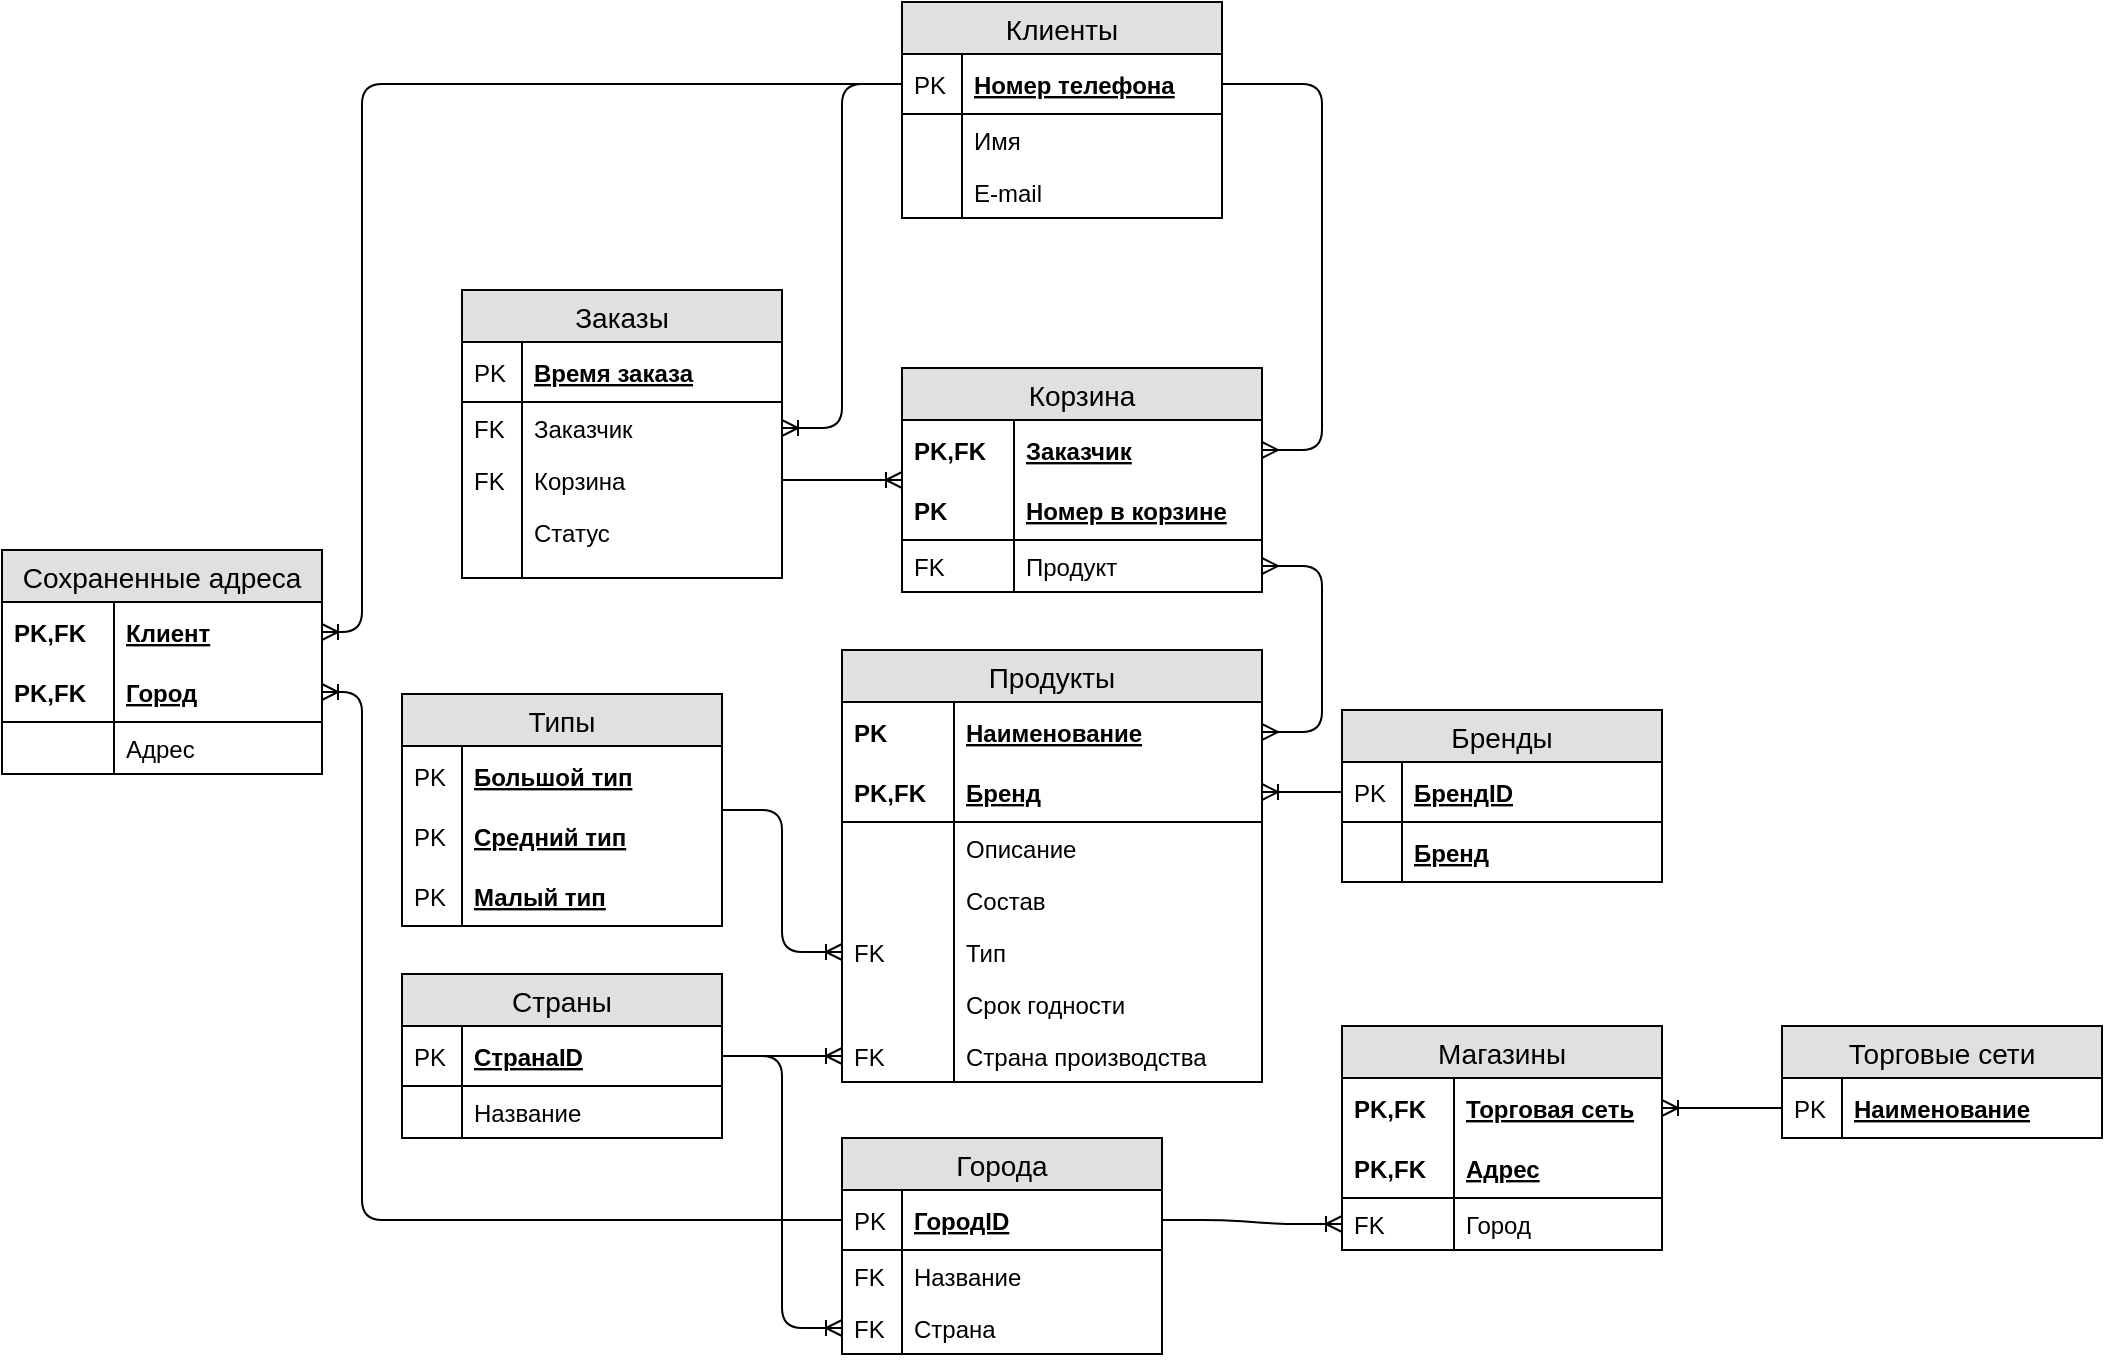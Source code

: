 <mxfile version="12.6.6" type="github">
  <diagram name="Page-1" id="a7904f86-f2b4-8e86-fa97-74104820619b">
    <mxGraphModel dx="690" dy="802" grid="1" gridSize="10" guides="1" tooltips="1" connect="1" arrows="1" fold="1" page="0" pageScale="1" pageWidth="1100" pageHeight="850" background="#ffffff" math="0" shadow="0">
      <root>
        <mxCell id="0"/>
        <mxCell id="1" parent="0"/>
        <mxCell id="tmz-sZiypVRtb8XCQKGS-54" value="Продукты" style="swimlane;fontStyle=0;childLayout=stackLayout;horizontal=1;startSize=26;fillColor=#e0e0e0;horizontalStack=0;resizeParent=1;resizeParentMax=0;resizeLast=0;collapsible=1;marginBottom=0;swimlaneFillColor=#ffffff;align=center;fontSize=14;strokeColor=#000000;" parent="1" vertex="1">
          <mxGeometry x="480" y="40" width="210" height="216" as="geometry"/>
        </mxCell>
        <mxCell id="tmz-sZiypVRtb8XCQKGS-55" value="Наименование" style="shape=partialRectangle;top=0;left=0;right=0;bottom=0;align=left;verticalAlign=middle;fillColor=none;spacingLeft=60;spacingRight=4;overflow=hidden;rotatable=0;points=[[0,0.5],[1,0.5]];portConstraint=eastwest;dropTarget=0;fontStyle=5;fontSize=12;" parent="tmz-sZiypVRtb8XCQKGS-54" vertex="1">
          <mxGeometry y="26" width="210" height="30" as="geometry"/>
        </mxCell>
        <mxCell id="tmz-sZiypVRtb8XCQKGS-56" value="PK" style="shape=partialRectangle;fontStyle=1;top=0;left=0;bottom=0;fillColor=none;align=left;verticalAlign=middle;spacingLeft=4;spacingRight=4;overflow=hidden;rotatable=0;points=[];portConstraint=eastwest;part=1;fontSize=12;" parent="tmz-sZiypVRtb8XCQKGS-55" vertex="1" connectable="0">
          <mxGeometry width="56" height="30" as="geometry"/>
        </mxCell>
        <mxCell id="tmz-sZiypVRtb8XCQKGS-57" value="Бренд" style="shape=partialRectangle;top=0;left=0;right=0;bottom=1;align=left;verticalAlign=middle;fillColor=none;spacingLeft=60;spacingRight=4;overflow=hidden;rotatable=0;points=[[0,0.5],[1,0.5]];portConstraint=eastwest;dropTarget=0;fontStyle=5;fontSize=12;" parent="tmz-sZiypVRtb8XCQKGS-54" vertex="1">
          <mxGeometry y="56" width="210" height="30" as="geometry"/>
        </mxCell>
        <mxCell id="tmz-sZiypVRtb8XCQKGS-58" value="PK,FK" style="shape=partialRectangle;fontStyle=1;top=0;left=0;bottom=0;fillColor=none;align=left;verticalAlign=middle;spacingLeft=4;spacingRight=4;overflow=hidden;rotatable=0;points=[];portConstraint=eastwest;part=1;fontSize=12;" parent="tmz-sZiypVRtb8XCQKGS-57" vertex="1" connectable="0">
          <mxGeometry width="56" height="30" as="geometry"/>
        </mxCell>
        <mxCell id="tmz-sZiypVRtb8XCQKGS-59" value="Описание" style="shape=partialRectangle;top=0;left=0;right=0;bottom=0;align=left;verticalAlign=top;fillColor=none;spacingLeft=60;spacingRight=4;overflow=hidden;rotatable=0;points=[[0,0.5],[1,0.5]];portConstraint=eastwest;dropTarget=0;fontSize=12;" parent="tmz-sZiypVRtb8XCQKGS-54" vertex="1">
          <mxGeometry y="86" width="210" height="26" as="geometry"/>
        </mxCell>
        <mxCell id="tmz-sZiypVRtb8XCQKGS-60" value="" style="shape=partialRectangle;top=0;left=0;bottom=0;fillColor=none;align=left;verticalAlign=top;spacingLeft=4;spacingRight=4;overflow=hidden;rotatable=0;points=[];portConstraint=eastwest;part=1;fontSize=12;" parent="tmz-sZiypVRtb8XCQKGS-59" vertex="1" connectable="0">
          <mxGeometry width="56" height="26" as="geometry"/>
        </mxCell>
        <mxCell id="tmz-sZiypVRtb8XCQKGS-61" value="Состав" style="shape=partialRectangle;top=0;left=0;right=0;bottom=0;align=left;verticalAlign=top;fillColor=none;spacingLeft=60;spacingRight=4;overflow=hidden;rotatable=0;points=[[0,0.5],[1,0.5]];portConstraint=eastwest;dropTarget=0;fontSize=12;" parent="tmz-sZiypVRtb8XCQKGS-54" vertex="1">
          <mxGeometry y="112" width="210" height="26" as="geometry"/>
        </mxCell>
        <mxCell id="tmz-sZiypVRtb8XCQKGS-62" value="" style="shape=partialRectangle;top=0;left=0;bottom=0;fillColor=none;align=left;verticalAlign=top;spacingLeft=4;spacingRight=4;overflow=hidden;rotatable=0;points=[];portConstraint=eastwest;part=1;fontSize=12;" parent="tmz-sZiypVRtb8XCQKGS-61" vertex="1" connectable="0">
          <mxGeometry width="56" height="26" as="geometry"/>
        </mxCell>
        <mxCell id="tmz-sZiypVRtb8XCQKGS-63" value="Тип" style="shape=partialRectangle;top=0;left=0;right=0;bottom=0;align=left;verticalAlign=top;fillColor=none;spacingLeft=60;spacingRight=4;overflow=hidden;rotatable=0;points=[[0,0.5],[1,0.5]];portConstraint=eastwest;dropTarget=0;fontSize=12;" parent="tmz-sZiypVRtb8XCQKGS-54" vertex="1">
          <mxGeometry y="138" width="210" height="26" as="geometry"/>
        </mxCell>
        <mxCell id="tmz-sZiypVRtb8XCQKGS-64" value="FK" style="shape=partialRectangle;top=0;left=0;bottom=0;fillColor=none;align=left;verticalAlign=top;spacingLeft=4;spacingRight=4;overflow=hidden;rotatable=0;points=[];portConstraint=eastwest;part=1;fontSize=12;" parent="tmz-sZiypVRtb8XCQKGS-63" vertex="1" connectable="0">
          <mxGeometry width="56" height="26" as="geometry"/>
        </mxCell>
        <mxCell id="tmz-sZiypVRtb8XCQKGS-65" value="Срок годности" style="shape=partialRectangle;top=0;left=0;right=0;bottom=0;align=left;verticalAlign=top;fillColor=none;spacingLeft=60;spacingRight=4;overflow=hidden;rotatable=0;points=[[0,0.5],[1,0.5]];portConstraint=eastwest;dropTarget=0;fontSize=12;" parent="tmz-sZiypVRtb8XCQKGS-54" vertex="1">
          <mxGeometry y="164" width="210" height="26" as="geometry"/>
        </mxCell>
        <mxCell id="tmz-sZiypVRtb8XCQKGS-66" value="" style="shape=partialRectangle;top=0;left=0;bottom=0;fillColor=none;align=left;verticalAlign=top;spacingLeft=4;spacingRight=4;overflow=hidden;rotatable=0;points=[];portConstraint=eastwest;part=1;fontSize=12;" parent="tmz-sZiypVRtb8XCQKGS-65" vertex="1" connectable="0">
          <mxGeometry width="56" height="26" as="geometry"/>
        </mxCell>
        <mxCell id="tmz-sZiypVRtb8XCQKGS-67" value="Страна производства" style="shape=partialRectangle;top=0;left=0;right=0;bottom=0;align=left;verticalAlign=top;fillColor=none;spacingLeft=60;spacingRight=4;overflow=hidden;rotatable=0;points=[[0,0.5],[1,0.5]];portConstraint=eastwest;dropTarget=0;fontSize=12;" parent="tmz-sZiypVRtb8XCQKGS-54" vertex="1">
          <mxGeometry y="190" width="210" height="26" as="geometry"/>
        </mxCell>
        <mxCell id="tmz-sZiypVRtb8XCQKGS-68" value="FK" style="shape=partialRectangle;top=0;left=0;bottom=0;fillColor=none;align=left;verticalAlign=top;spacingLeft=4;spacingRight=4;overflow=hidden;rotatable=0;points=[];portConstraint=eastwest;part=1;fontSize=12;" parent="tmz-sZiypVRtb8XCQKGS-67" vertex="1" connectable="0">
          <mxGeometry width="56" height="26" as="geometry"/>
        </mxCell>
        <mxCell id="tmz-sZiypVRtb8XCQKGS-88" value="Страны" style="swimlane;fontStyle=0;childLayout=stackLayout;horizontal=1;startSize=26;fillColor=#e0e0e0;horizontalStack=0;resizeParent=1;resizeParentMax=0;resizeLast=0;collapsible=1;marginBottom=0;swimlaneFillColor=#ffffff;align=center;fontSize=14;strokeColor=#000000;" parent="1" vertex="1">
          <mxGeometry x="260" y="202" width="160" height="82" as="geometry"/>
        </mxCell>
        <mxCell id="tmz-sZiypVRtb8XCQKGS-89" value="СтранаID" style="shape=partialRectangle;top=0;left=0;right=0;bottom=1;align=left;verticalAlign=middle;fillColor=none;spacingLeft=34;spacingRight=4;overflow=hidden;rotatable=0;points=[[0,0.5],[1,0.5]];portConstraint=eastwest;dropTarget=0;fontStyle=5;fontSize=12;" parent="tmz-sZiypVRtb8XCQKGS-88" vertex="1">
          <mxGeometry y="26" width="160" height="30" as="geometry"/>
        </mxCell>
        <mxCell id="tmz-sZiypVRtb8XCQKGS-90" value="PK" style="shape=partialRectangle;top=0;left=0;bottom=0;fillColor=none;align=left;verticalAlign=middle;spacingLeft=4;spacingRight=4;overflow=hidden;rotatable=0;points=[];portConstraint=eastwest;part=1;fontSize=12;" parent="tmz-sZiypVRtb8XCQKGS-89" vertex="1" connectable="0">
          <mxGeometry width="30" height="30" as="geometry"/>
        </mxCell>
        <mxCell id="tmz-sZiypVRtb8XCQKGS-91" value="Название" style="shape=partialRectangle;top=0;left=0;right=0;bottom=0;align=left;verticalAlign=top;fillColor=none;spacingLeft=34;spacingRight=4;overflow=hidden;rotatable=0;points=[[0,0.5],[1,0.5]];portConstraint=eastwest;dropTarget=0;fontSize=12;" parent="tmz-sZiypVRtb8XCQKGS-88" vertex="1">
          <mxGeometry y="56" width="160" height="26" as="geometry"/>
        </mxCell>
        <mxCell id="tmz-sZiypVRtb8XCQKGS-92" value="" style="shape=partialRectangle;top=0;left=0;bottom=0;fillColor=none;align=left;verticalAlign=top;spacingLeft=4;spacingRight=4;overflow=hidden;rotatable=0;points=[];portConstraint=eastwest;part=1;fontSize=12;" parent="tmz-sZiypVRtb8XCQKGS-91" vertex="1" connectable="0">
          <mxGeometry width="30" height="26" as="geometry"/>
        </mxCell>
        <mxCell id="tmz-sZiypVRtb8XCQKGS-99" value="" style="fontSize=12;html=1;endArrow=ERoneToMany;edgeStyle=entityRelationEdgeStyle;" parent="1" source="tmz-sZiypVRtb8XCQKGS-88" target="tmz-sZiypVRtb8XCQKGS-67" edge="1">
          <mxGeometry width="100" height="100" relative="1" as="geometry">
            <mxPoint x="20" y="400" as="sourcePoint"/>
            <mxPoint x="120" y="300" as="targetPoint"/>
          </mxGeometry>
        </mxCell>
        <mxCell id="tmz-sZiypVRtb8XCQKGS-107" value="Торговые сети" style="swimlane;fontStyle=0;childLayout=stackLayout;horizontal=1;startSize=26;fillColor=#e0e0e0;horizontalStack=0;resizeParent=1;resizeParentMax=0;resizeLast=0;collapsible=1;marginBottom=0;swimlaneFillColor=#ffffff;align=center;fontSize=14;strokeColor=#000000;" parent="1" vertex="1">
          <mxGeometry x="950" y="228.0" width="160" height="56" as="geometry"/>
        </mxCell>
        <mxCell id="tmz-sZiypVRtb8XCQKGS-108" value="Наименование" style="shape=partialRectangle;top=0;left=0;right=0;bottom=1;align=left;verticalAlign=middle;fillColor=none;spacingLeft=34;spacingRight=4;overflow=hidden;rotatable=0;points=[[0,0.5],[1,0.5]];portConstraint=eastwest;dropTarget=0;fontStyle=5;fontSize=12;" parent="tmz-sZiypVRtb8XCQKGS-107" vertex="1">
          <mxGeometry y="26" width="160" height="30" as="geometry"/>
        </mxCell>
        <mxCell id="tmz-sZiypVRtb8XCQKGS-109" value="PK" style="shape=partialRectangle;top=0;left=0;bottom=0;fillColor=none;align=left;verticalAlign=middle;spacingLeft=4;spacingRight=4;overflow=hidden;rotatable=0;points=[];portConstraint=eastwest;part=1;fontSize=12;" parent="tmz-sZiypVRtb8XCQKGS-108" vertex="1" connectable="0">
          <mxGeometry width="30" height="30" as="geometry"/>
        </mxCell>
        <mxCell id="tmz-sZiypVRtb8XCQKGS-118" value="Города" style="swimlane;fontStyle=0;childLayout=stackLayout;horizontal=1;startSize=26;fillColor=#e0e0e0;horizontalStack=0;resizeParent=1;resizeParentMax=0;resizeLast=0;collapsible=1;marginBottom=0;swimlaneFillColor=#ffffff;align=center;fontSize=14;strokeColor=#000000;" parent="1" vertex="1">
          <mxGeometry x="480" y="284" width="160" height="108" as="geometry"/>
        </mxCell>
        <mxCell id="tmz-sZiypVRtb8XCQKGS-119" value="ГородID" style="shape=partialRectangle;top=0;left=0;right=0;bottom=1;align=left;verticalAlign=middle;fillColor=none;spacingLeft=34;spacingRight=4;overflow=hidden;rotatable=0;points=[[0,0.5],[1,0.5]];portConstraint=eastwest;dropTarget=0;fontStyle=5;fontSize=12;" parent="tmz-sZiypVRtb8XCQKGS-118" vertex="1">
          <mxGeometry y="26" width="160" height="30" as="geometry"/>
        </mxCell>
        <mxCell id="tmz-sZiypVRtb8XCQKGS-120" value="PK" style="shape=partialRectangle;top=0;left=0;bottom=0;fillColor=none;align=left;verticalAlign=middle;spacingLeft=4;spacingRight=4;overflow=hidden;rotatable=0;points=[];portConstraint=eastwest;part=1;fontSize=12;" parent="tmz-sZiypVRtb8XCQKGS-119" vertex="1" connectable="0">
          <mxGeometry width="30" height="30" as="geometry"/>
        </mxCell>
        <mxCell id="tmz-sZiypVRtb8XCQKGS-121" value="Название" style="shape=partialRectangle;top=0;left=0;right=0;bottom=0;align=left;verticalAlign=top;fillColor=none;spacingLeft=34;spacingRight=4;overflow=hidden;rotatable=0;points=[[0,0.5],[1,0.5]];portConstraint=eastwest;dropTarget=0;fontSize=12;" parent="tmz-sZiypVRtb8XCQKGS-118" vertex="1">
          <mxGeometry y="56" width="160" height="26" as="geometry"/>
        </mxCell>
        <mxCell id="tmz-sZiypVRtb8XCQKGS-122" value="FK" style="shape=partialRectangle;top=0;left=0;bottom=0;fillColor=none;align=left;verticalAlign=top;spacingLeft=4;spacingRight=4;overflow=hidden;rotatable=0;points=[];portConstraint=eastwest;part=1;fontSize=12;" parent="tmz-sZiypVRtb8XCQKGS-121" vertex="1" connectable="0">
          <mxGeometry width="30" height="26" as="geometry"/>
        </mxCell>
        <mxCell id="tmz-sZiypVRtb8XCQKGS-177" value="Страна" style="shape=partialRectangle;top=0;left=0;right=0;bottom=0;align=left;verticalAlign=top;fillColor=none;spacingLeft=34;spacingRight=4;overflow=hidden;rotatable=0;points=[[0,0.5],[1,0.5]];portConstraint=eastwest;dropTarget=0;fontSize=12;" parent="tmz-sZiypVRtb8XCQKGS-118" vertex="1">
          <mxGeometry y="82" width="160" height="26" as="geometry"/>
        </mxCell>
        <mxCell id="tmz-sZiypVRtb8XCQKGS-178" value="FK" style="shape=partialRectangle;top=0;left=0;bottom=0;fillColor=none;align=left;verticalAlign=top;spacingLeft=4;spacingRight=4;overflow=hidden;rotatable=0;points=[];portConstraint=eastwest;part=1;fontSize=12;" parent="tmz-sZiypVRtb8XCQKGS-177" vertex="1" connectable="0">
          <mxGeometry width="30" height="26" as="geometry"/>
        </mxCell>
        <mxCell id="tmz-sZiypVRtb8XCQKGS-129" value="" style="edgeStyle=entityRelationEdgeStyle;fontSize=12;html=1;endArrow=ERoneToMany;" parent="1" source="tmz-sZiypVRtb8XCQKGS-88" target="tmz-sZiypVRtb8XCQKGS-177" edge="1">
          <mxGeometry width="100" height="100" relative="1" as="geometry">
            <mxPoint x="30" y="440" as="sourcePoint"/>
            <mxPoint x="130" y="340" as="targetPoint"/>
          </mxGeometry>
        </mxCell>
        <mxCell id="tmz-sZiypVRtb8XCQKGS-130" value="Магазины" style="swimlane;fontStyle=0;childLayout=stackLayout;horizontal=1;startSize=26;fillColor=#e0e0e0;horizontalStack=0;resizeParent=1;resizeParentMax=0;resizeLast=0;collapsible=1;marginBottom=0;swimlaneFillColor=#ffffff;align=center;fontSize=14;strokeColor=#000000;" parent="1" vertex="1">
          <mxGeometry x="730" y="228.0" width="160" height="112" as="geometry"/>
        </mxCell>
        <mxCell id="tmz-sZiypVRtb8XCQKGS-131" value="Торговая сеть" style="shape=partialRectangle;top=0;left=0;right=0;bottom=0;align=left;verticalAlign=middle;fillColor=none;spacingLeft=60;spacingRight=4;overflow=hidden;rotatable=0;points=[[0,0.5],[1,0.5]];portConstraint=eastwest;dropTarget=0;fontStyle=5;fontSize=12;" parent="tmz-sZiypVRtb8XCQKGS-130" vertex="1">
          <mxGeometry y="26" width="160" height="30" as="geometry"/>
        </mxCell>
        <mxCell id="tmz-sZiypVRtb8XCQKGS-132" value="PK,FK" style="shape=partialRectangle;fontStyle=1;top=0;left=0;bottom=0;fillColor=none;align=left;verticalAlign=middle;spacingLeft=4;spacingRight=4;overflow=hidden;rotatable=0;points=[];portConstraint=eastwest;part=1;fontSize=12;" parent="tmz-sZiypVRtb8XCQKGS-131" vertex="1" connectable="0">
          <mxGeometry width="56" height="30" as="geometry"/>
        </mxCell>
        <mxCell id="tmz-sZiypVRtb8XCQKGS-133" value="Адрес" style="shape=partialRectangle;top=0;left=0;right=0;bottom=1;align=left;verticalAlign=middle;fillColor=none;spacingLeft=60;spacingRight=4;overflow=hidden;rotatable=0;points=[[0,0.5],[1,0.5]];portConstraint=eastwest;dropTarget=0;fontStyle=5;fontSize=12;" parent="tmz-sZiypVRtb8XCQKGS-130" vertex="1">
          <mxGeometry y="56" width="160" height="30" as="geometry"/>
        </mxCell>
        <mxCell id="tmz-sZiypVRtb8XCQKGS-134" value="PK,FK" style="shape=partialRectangle;fontStyle=1;top=0;left=0;bottom=0;fillColor=none;align=left;verticalAlign=middle;spacingLeft=4;spacingRight=4;overflow=hidden;rotatable=0;points=[];portConstraint=eastwest;part=1;fontSize=12;" parent="tmz-sZiypVRtb8XCQKGS-133" vertex="1" connectable="0">
          <mxGeometry width="56" height="30" as="geometry"/>
        </mxCell>
        <mxCell id="tmz-sZiypVRtb8XCQKGS-135" value="Город" style="shape=partialRectangle;top=0;left=0;right=0;bottom=0;align=left;verticalAlign=top;fillColor=none;spacingLeft=60;spacingRight=4;overflow=hidden;rotatable=0;points=[[0,0.5],[1,0.5]];portConstraint=eastwest;dropTarget=0;fontSize=12;" parent="tmz-sZiypVRtb8XCQKGS-130" vertex="1">
          <mxGeometry y="86" width="160" height="26" as="geometry"/>
        </mxCell>
        <mxCell id="tmz-sZiypVRtb8XCQKGS-136" value="FK" style="shape=partialRectangle;top=0;left=0;bottom=0;fillColor=none;align=left;verticalAlign=top;spacingLeft=4;spacingRight=4;overflow=hidden;rotatable=0;points=[];portConstraint=eastwest;part=1;fontSize=12;" parent="tmz-sZiypVRtb8XCQKGS-135" vertex="1" connectable="0">
          <mxGeometry width="56" height="26" as="geometry"/>
        </mxCell>
        <mxCell id="tmz-sZiypVRtb8XCQKGS-137" value="" style="edgeStyle=entityRelationEdgeStyle;fontSize=12;html=1;endArrow=ERoneToMany;" parent="1" source="tmz-sZiypVRtb8XCQKGS-108" target="tmz-sZiypVRtb8XCQKGS-131" edge="1">
          <mxGeometry width="100" height="100" relative="1" as="geometry">
            <mxPoint x="30" y="570" as="sourcePoint"/>
            <mxPoint x="130" y="470" as="targetPoint"/>
          </mxGeometry>
        </mxCell>
        <mxCell id="tmz-sZiypVRtb8XCQKGS-141" value="" style="edgeStyle=entityRelationEdgeStyle;fontSize=12;html=1;endArrow=ERoneToMany;" parent="1" source="tmz-sZiypVRtb8XCQKGS-119" target="tmz-sZiypVRtb8XCQKGS-135" edge="1">
          <mxGeometry width="100" height="100" relative="1" as="geometry">
            <mxPoint x="30" y="600" as="sourcePoint"/>
            <mxPoint x="130" y="500" as="targetPoint"/>
          </mxGeometry>
        </mxCell>
        <mxCell id="tmz-sZiypVRtb8XCQKGS-149" value="Типы" style="swimlane;fontStyle=0;childLayout=stackLayout;horizontal=1;startSize=26;fillColor=#e0e0e0;horizontalStack=0;resizeParent=1;resizeParentMax=0;resizeLast=0;collapsible=1;marginBottom=0;swimlaneFillColor=#ffffff;align=center;fontSize=14;strokeColor=#000000;" parent="1" vertex="1">
          <mxGeometry x="260" y="62" width="160" height="116" as="geometry"/>
        </mxCell>
        <mxCell id="tmz-sZiypVRtb8XCQKGS-150" value="Большой тип" style="shape=partialRectangle;top=0;left=0;right=0;bottom=1;align=left;verticalAlign=middle;fillColor=none;spacingLeft=34;spacingRight=4;overflow=hidden;rotatable=0;points=[[0,0.5],[1,0.5]];portConstraint=eastwest;dropTarget=0;fontStyle=5;fontSize=12;strokeColor=none;" parent="tmz-sZiypVRtb8XCQKGS-149" vertex="1">
          <mxGeometry y="26" width="160" height="30" as="geometry"/>
        </mxCell>
        <mxCell id="tmz-sZiypVRtb8XCQKGS-151" value="PK" style="shape=partialRectangle;top=0;left=0;bottom=0;fillColor=none;align=left;verticalAlign=middle;spacingLeft=4;spacingRight=4;overflow=hidden;rotatable=0;points=[];portConstraint=eastwest;part=1;fontSize=12;" parent="tmz-sZiypVRtb8XCQKGS-150" vertex="1" connectable="0">
          <mxGeometry width="30" height="30" as="geometry"/>
        </mxCell>
        <mxCell id="tmz-sZiypVRtb8XCQKGS-160" value="Средний тип" style="shape=partialRectangle;top=0;left=0;right=0;bottom=1;align=left;verticalAlign=middle;fillColor=none;spacingLeft=34;spacingRight=4;overflow=hidden;rotatable=0;points=[[0,0.5],[1,0.5]];portConstraint=eastwest;dropTarget=0;fontStyle=5;fontSize=12;strokeColor=none;" parent="tmz-sZiypVRtb8XCQKGS-149" vertex="1">
          <mxGeometry y="56" width="160" height="30" as="geometry"/>
        </mxCell>
        <mxCell id="tmz-sZiypVRtb8XCQKGS-161" value="PK" style="shape=partialRectangle;top=0;left=0;bottom=0;fillColor=none;align=left;verticalAlign=middle;spacingLeft=4;spacingRight=4;overflow=hidden;rotatable=0;points=[];portConstraint=eastwest;part=1;fontSize=12;" parent="tmz-sZiypVRtb8XCQKGS-160" vertex="1" connectable="0">
          <mxGeometry width="30" height="30" as="geometry"/>
        </mxCell>
        <mxCell id="tmz-sZiypVRtb8XCQKGS-162" value="Малый тип" style="shape=partialRectangle;top=0;left=0;right=0;bottom=1;align=left;verticalAlign=middle;fillColor=none;spacingLeft=34;spacingRight=4;overflow=hidden;rotatable=0;points=[[0,0.5],[1,0.5]];portConstraint=eastwest;dropTarget=0;fontStyle=5;fontSize=12;" parent="tmz-sZiypVRtb8XCQKGS-149" vertex="1">
          <mxGeometry y="86" width="160" height="30" as="geometry"/>
        </mxCell>
        <mxCell id="tmz-sZiypVRtb8XCQKGS-163" value="PK" style="shape=partialRectangle;top=0;left=0;bottom=0;fillColor=none;align=left;verticalAlign=middle;spacingLeft=4;spacingRight=4;overflow=hidden;rotatable=0;points=[];portConstraint=eastwest;part=1;fontSize=12;" parent="tmz-sZiypVRtb8XCQKGS-162" vertex="1" connectable="0">
          <mxGeometry width="30" height="30" as="geometry"/>
        </mxCell>
        <mxCell id="tmz-sZiypVRtb8XCQKGS-164" value="" style="edgeStyle=entityRelationEdgeStyle;fontSize=12;html=1;endArrow=ERoneToMany;" parent="1" source="tmz-sZiypVRtb8XCQKGS-149" target="tmz-sZiypVRtb8XCQKGS-63" edge="1">
          <mxGeometry width="100" height="100" relative="1" as="geometry">
            <mxPoint x="60" y="600" as="sourcePoint"/>
            <mxPoint x="160" y="500" as="targetPoint"/>
          </mxGeometry>
        </mxCell>
        <mxCell id="tmz-sZiypVRtb8XCQKGS-165" value="Бренды" style="swimlane;fontStyle=0;childLayout=stackLayout;horizontal=1;startSize=26;fillColor=#e0e0e0;horizontalStack=0;resizeParent=1;resizeParentMax=0;resizeLast=0;collapsible=1;marginBottom=0;swimlaneFillColor=#ffffff;align=center;fontSize=14;strokeColor=#000000;" parent="1" vertex="1">
          <mxGeometry x="730" y="70" width="160" height="86" as="geometry"/>
        </mxCell>
        <mxCell id="tmz-sZiypVRtb8XCQKGS-166" value="БрендID" style="shape=partialRectangle;top=0;left=0;right=0;bottom=1;align=left;verticalAlign=middle;fillColor=none;spacingLeft=34;spacingRight=4;overflow=hidden;rotatable=0;points=[[0,0.5],[1,0.5]];portConstraint=eastwest;dropTarget=0;fontStyle=5;fontSize=12;" parent="tmz-sZiypVRtb8XCQKGS-165" vertex="1">
          <mxGeometry y="26" width="160" height="30" as="geometry"/>
        </mxCell>
        <mxCell id="tmz-sZiypVRtb8XCQKGS-167" value="PK" style="shape=partialRectangle;top=0;left=0;bottom=0;fillColor=none;align=left;verticalAlign=middle;spacingLeft=4;spacingRight=4;overflow=hidden;rotatable=0;points=[];portConstraint=eastwest;part=1;fontSize=12;" parent="tmz-sZiypVRtb8XCQKGS-166" vertex="1" connectable="0">
          <mxGeometry width="30" height="30" as="geometry"/>
        </mxCell>
        <mxCell id="tmz-sZiypVRtb8XCQKGS-180" value="Бренд" style="shape=partialRectangle;top=0;left=0;right=0;bottom=1;align=left;verticalAlign=middle;fillColor=none;spacingLeft=34;spacingRight=4;overflow=hidden;rotatable=0;points=[[0,0.5],[1,0.5]];portConstraint=eastwest;dropTarget=0;fontStyle=5;fontSize=12;" parent="tmz-sZiypVRtb8XCQKGS-165" vertex="1">
          <mxGeometry y="56" width="160" height="30" as="geometry"/>
        </mxCell>
        <mxCell id="tmz-sZiypVRtb8XCQKGS-181" value="" style="shape=partialRectangle;top=0;left=0;bottom=0;fillColor=none;align=left;verticalAlign=middle;spacingLeft=4;spacingRight=4;overflow=hidden;rotatable=0;points=[];portConstraint=eastwest;part=1;fontSize=12;" parent="tmz-sZiypVRtb8XCQKGS-180" vertex="1" connectable="0">
          <mxGeometry width="30" height="30" as="geometry"/>
        </mxCell>
        <mxCell id="tmz-sZiypVRtb8XCQKGS-176" value="" style="edgeStyle=entityRelationEdgeStyle;fontSize=12;html=1;endArrow=ERoneToMany;" parent="1" source="tmz-sZiypVRtb8XCQKGS-166" target="tmz-sZiypVRtb8XCQKGS-57" edge="1">
          <mxGeometry width="100" height="100" relative="1" as="geometry">
            <mxPoint x="60" y="600" as="sourcePoint"/>
            <mxPoint x="160" y="500" as="targetPoint"/>
          </mxGeometry>
        </mxCell>
        <mxCell id="tmz-sZiypVRtb8XCQKGS-189" value="Заказы" style="swimlane;fontStyle=0;childLayout=stackLayout;horizontal=1;startSize=26;fillColor=#e0e0e0;horizontalStack=0;resizeParent=1;resizeParentMax=0;resizeLast=0;collapsible=1;marginBottom=0;swimlaneFillColor=#ffffff;align=center;fontSize=14;strokeColor=#000000;" parent="1" vertex="1">
          <mxGeometry x="290" y="-140.0" width="160" height="144" as="geometry"/>
        </mxCell>
        <mxCell id="tmz-sZiypVRtb8XCQKGS-190" value="Время заказа" style="shape=partialRectangle;top=0;left=0;right=0;bottom=1;align=left;verticalAlign=middle;fillColor=none;spacingLeft=34;spacingRight=4;overflow=hidden;rotatable=0;points=[[0,0.5],[1,0.5]];portConstraint=eastwest;dropTarget=0;fontStyle=5;fontSize=12;" parent="tmz-sZiypVRtb8XCQKGS-189" vertex="1">
          <mxGeometry y="26" width="160" height="30" as="geometry"/>
        </mxCell>
        <mxCell id="tmz-sZiypVRtb8XCQKGS-191" value="PK" style="shape=partialRectangle;top=0;left=0;bottom=0;fillColor=none;align=left;verticalAlign=middle;spacingLeft=4;spacingRight=4;overflow=hidden;rotatable=0;points=[];portConstraint=eastwest;part=1;fontSize=12;" parent="tmz-sZiypVRtb8XCQKGS-190" vertex="1" connectable="0">
          <mxGeometry width="30" height="30" as="geometry"/>
        </mxCell>
        <mxCell id="tmz-sZiypVRtb8XCQKGS-192" value="Заказчик" style="shape=partialRectangle;top=0;left=0;right=0;bottom=0;align=left;verticalAlign=top;fillColor=none;spacingLeft=34;spacingRight=4;overflow=hidden;rotatable=0;points=[[0,0.5],[1,0.5]];portConstraint=eastwest;dropTarget=0;fontSize=12;" parent="tmz-sZiypVRtb8XCQKGS-189" vertex="1">
          <mxGeometry y="56" width="160" height="26" as="geometry"/>
        </mxCell>
        <mxCell id="tmz-sZiypVRtb8XCQKGS-193" value="FK" style="shape=partialRectangle;top=0;left=0;bottom=0;fillColor=none;align=left;verticalAlign=top;spacingLeft=4;spacingRight=4;overflow=hidden;rotatable=0;points=[];portConstraint=eastwest;part=1;fontSize=12;" parent="tmz-sZiypVRtb8XCQKGS-192" vertex="1" connectable="0">
          <mxGeometry width="30" height="26" as="geometry"/>
        </mxCell>
        <mxCell id="tmz-sZiypVRtb8XCQKGS-194" value="Корзина" style="shape=partialRectangle;top=0;left=0;right=0;bottom=0;align=left;verticalAlign=top;fillColor=none;spacingLeft=34;spacingRight=4;overflow=hidden;rotatable=0;points=[[0,0.5],[1,0.5]];portConstraint=eastwest;dropTarget=0;fontSize=12;" parent="tmz-sZiypVRtb8XCQKGS-189" vertex="1">
          <mxGeometry y="82" width="160" height="26" as="geometry"/>
        </mxCell>
        <mxCell id="tmz-sZiypVRtb8XCQKGS-195" value="FK" style="shape=partialRectangle;top=0;left=0;bottom=0;fillColor=none;align=left;verticalAlign=top;spacingLeft=4;spacingRight=4;overflow=hidden;rotatable=0;points=[];portConstraint=eastwest;part=1;fontSize=12;" parent="tmz-sZiypVRtb8XCQKGS-194" vertex="1" connectable="0">
          <mxGeometry width="30" height="26" as="geometry"/>
        </mxCell>
        <mxCell id="tmz-sZiypVRtb8XCQKGS-196" value="Статус" style="shape=partialRectangle;top=0;left=0;right=0;bottom=0;align=left;verticalAlign=top;fillColor=none;spacingLeft=34;spacingRight=4;overflow=hidden;rotatable=0;points=[[0,0.5],[1,0.5]];portConstraint=eastwest;dropTarget=0;fontSize=12;" parent="tmz-sZiypVRtb8XCQKGS-189" vertex="1">
          <mxGeometry y="108" width="160" height="26" as="geometry"/>
        </mxCell>
        <mxCell id="tmz-sZiypVRtb8XCQKGS-197" value="" style="shape=partialRectangle;top=0;left=0;bottom=0;fillColor=none;align=left;verticalAlign=top;spacingLeft=4;spacingRight=4;overflow=hidden;rotatable=0;points=[];portConstraint=eastwest;part=1;fontSize=12;" parent="tmz-sZiypVRtb8XCQKGS-196" vertex="1" connectable="0">
          <mxGeometry width="30" height="26" as="geometry"/>
        </mxCell>
        <mxCell id="tmz-sZiypVRtb8XCQKGS-198" value="" style="shape=partialRectangle;top=0;left=0;right=0;bottom=0;align=left;verticalAlign=top;fillColor=none;spacingLeft=34;spacingRight=4;overflow=hidden;rotatable=0;points=[[0,0.5],[1,0.5]];portConstraint=eastwest;dropTarget=0;fontSize=12;" parent="tmz-sZiypVRtb8XCQKGS-189" vertex="1">
          <mxGeometry y="134" width="160" height="10" as="geometry"/>
        </mxCell>
        <mxCell id="tmz-sZiypVRtb8XCQKGS-199" value="" style="shape=partialRectangle;top=0;left=0;bottom=0;fillColor=none;align=left;verticalAlign=top;spacingLeft=4;spacingRight=4;overflow=hidden;rotatable=0;points=[];portConstraint=eastwest;part=1;fontSize=12;" parent="tmz-sZiypVRtb8XCQKGS-198" vertex="1" connectable="0">
          <mxGeometry width="30" height="10" as="geometry"/>
        </mxCell>
        <mxCell id="tmz-sZiypVRtb8XCQKGS-213" value="" style="edgeStyle=entityRelationEdgeStyle;fontSize=12;html=1;endArrow=ERoneToMany;" parent="1" source="tmz-sZiypVRtb8XCQKGS-194" target="tmz-sZiypVRtb8XCQKGS-214" edge="1">
          <mxGeometry width="100" height="100" relative="1" as="geometry">
            <mxPoint x="280" y="79.71" as="sourcePoint"/>
            <mxPoint x="580.0" y="-115.0" as="targetPoint"/>
          </mxGeometry>
        </mxCell>
        <mxCell id="tmz-sZiypVRtb8XCQKGS-214" value="Корзина" style="swimlane;fontStyle=0;childLayout=stackLayout;horizontal=1;startSize=26;fillColor=#e0e0e0;horizontalStack=0;resizeParent=1;resizeParentMax=0;resizeLast=0;collapsible=1;marginBottom=0;swimlaneFillColor=#ffffff;align=center;fontSize=14;strokeColor=#000000;" parent="1" vertex="1">
          <mxGeometry x="510" y="-101" width="180" height="112" as="geometry"/>
        </mxCell>
        <mxCell id="tmz-sZiypVRtb8XCQKGS-215" value="Заказчик" style="shape=partialRectangle;top=0;left=0;right=0;bottom=0;align=left;verticalAlign=middle;fillColor=none;spacingLeft=60;spacingRight=4;overflow=hidden;rotatable=0;points=[[0,0.5],[1,0.5]];portConstraint=eastwest;dropTarget=0;fontStyle=5;fontSize=12;" parent="tmz-sZiypVRtb8XCQKGS-214" vertex="1">
          <mxGeometry y="26" width="180" height="30" as="geometry"/>
        </mxCell>
        <mxCell id="tmz-sZiypVRtb8XCQKGS-216" value="PK,FK" style="shape=partialRectangle;fontStyle=1;top=0;left=0;bottom=0;fillColor=none;align=left;verticalAlign=middle;spacingLeft=4;spacingRight=4;overflow=hidden;rotatable=0;points=[];portConstraint=eastwest;part=1;fontSize=12;" parent="tmz-sZiypVRtb8XCQKGS-215" vertex="1" connectable="0">
          <mxGeometry width="56" height="30" as="geometry"/>
        </mxCell>
        <mxCell id="tmz-sZiypVRtb8XCQKGS-217" value="Номер в корзине" style="shape=partialRectangle;top=0;left=0;right=0;bottom=1;align=left;verticalAlign=middle;fillColor=none;spacingLeft=60;spacingRight=4;overflow=hidden;rotatable=0;points=[[0,0.5],[1,0.5]];portConstraint=eastwest;dropTarget=0;fontStyle=5;fontSize=12;" parent="tmz-sZiypVRtb8XCQKGS-214" vertex="1">
          <mxGeometry y="56" width="180" height="30" as="geometry"/>
        </mxCell>
        <mxCell id="tmz-sZiypVRtb8XCQKGS-218" value="PK" style="shape=partialRectangle;fontStyle=1;top=0;left=0;bottom=0;fillColor=none;align=left;verticalAlign=middle;spacingLeft=4;spacingRight=4;overflow=hidden;rotatable=0;points=[];portConstraint=eastwest;part=1;fontSize=12;" parent="tmz-sZiypVRtb8XCQKGS-217" vertex="1" connectable="0">
          <mxGeometry width="56" height="30" as="geometry"/>
        </mxCell>
        <mxCell id="tmz-sZiypVRtb8XCQKGS-219" value="Продукт" style="shape=partialRectangle;top=0;left=0;right=0;bottom=0;align=left;verticalAlign=top;fillColor=none;spacingLeft=60;spacingRight=4;overflow=hidden;rotatable=0;points=[[0,0.5],[1,0.5]];portConstraint=eastwest;dropTarget=0;fontSize=12;" parent="tmz-sZiypVRtb8XCQKGS-214" vertex="1">
          <mxGeometry y="86" width="180" height="26" as="geometry"/>
        </mxCell>
        <mxCell id="tmz-sZiypVRtb8XCQKGS-220" value="FK" style="shape=partialRectangle;top=0;left=0;bottom=0;fillColor=none;align=left;verticalAlign=top;spacingLeft=4;spacingRight=4;overflow=hidden;rotatable=0;points=[];portConstraint=eastwest;part=1;fontSize=12;" parent="tmz-sZiypVRtb8XCQKGS-219" vertex="1" connectable="0">
          <mxGeometry width="56" height="26" as="geometry"/>
        </mxCell>
        <mxCell id="tmz-sZiypVRtb8XCQKGS-221" value="" style="edgeStyle=entityRelationEdgeStyle;fontSize=12;html=1;endArrow=ERmany;startArrow=ERmany;" parent="1" source="tmz-sZiypVRtb8XCQKGS-55" target="tmz-sZiypVRtb8XCQKGS-219" edge="1">
          <mxGeometry width="100" height="100" relative="1" as="geometry">
            <mxPoint x="700" y="10" as="sourcePoint"/>
            <mxPoint x="890" y="-100" as="targetPoint"/>
          </mxGeometry>
        </mxCell>
        <mxCell id="tmz-sZiypVRtb8XCQKGS-222" value="Клиенты" style="swimlane;fontStyle=0;childLayout=stackLayout;horizontal=1;startSize=26;fillColor=#e0e0e0;horizontalStack=0;resizeParent=1;resizeParentMax=0;resizeLast=0;collapsible=1;marginBottom=0;swimlaneFillColor=#ffffff;align=center;fontSize=14;strokeColor=#000000;" parent="1" vertex="1">
          <mxGeometry x="510" y="-284" width="160" height="108" as="geometry"/>
        </mxCell>
        <mxCell id="tmz-sZiypVRtb8XCQKGS-223" value="Номер телефона" style="shape=partialRectangle;top=0;left=0;right=0;bottom=1;align=left;verticalAlign=middle;fillColor=none;spacingLeft=34;spacingRight=4;overflow=hidden;rotatable=0;points=[[0,0.5],[1,0.5]];portConstraint=eastwest;dropTarget=0;fontStyle=5;fontSize=12;" parent="tmz-sZiypVRtb8XCQKGS-222" vertex="1">
          <mxGeometry y="26" width="160" height="30" as="geometry"/>
        </mxCell>
        <mxCell id="tmz-sZiypVRtb8XCQKGS-224" value="PK" style="shape=partialRectangle;top=0;left=0;bottom=0;fillColor=none;align=left;verticalAlign=middle;spacingLeft=4;spacingRight=4;overflow=hidden;rotatable=0;points=[];portConstraint=eastwest;part=1;fontSize=12;" parent="tmz-sZiypVRtb8XCQKGS-223" vertex="1" connectable="0">
          <mxGeometry width="30" height="30" as="geometry"/>
        </mxCell>
        <mxCell id="tmz-sZiypVRtb8XCQKGS-225" value="Имя" style="shape=partialRectangle;top=0;left=0;right=0;bottom=0;align=left;verticalAlign=top;fillColor=none;spacingLeft=34;spacingRight=4;overflow=hidden;rotatable=0;points=[[0,0.5],[1,0.5]];portConstraint=eastwest;dropTarget=0;fontSize=12;" parent="tmz-sZiypVRtb8XCQKGS-222" vertex="1">
          <mxGeometry y="56" width="160" height="26" as="geometry"/>
        </mxCell>
        <mxCell id="tmz-sZiypVRtb8XCQKGS-226" value="" style="shape=partialRectangle;top=0;left=0;bottom=0;fillColor=none;align=left;verticalAlign=top;spacingLeft=4;spacingRight=4;overflow=hidden;rotatable=0;points=[];portConstraint=eastwest;part=1;fontSize=12;" parent="tmz-sZiypVRtb8XCQKGS-225" vertex="1" connectable="0">
          <mxGeometry width="30" height="26" as="geometry"/>
        </mxCell>
        <mxCell id="tmz-sZiypVRtb8XCQKGS-227" value="E-mail" style="shape=partialRectangle;top=0;left=0;right=0;bottom=0;align=left;verticalAlign=top;fillColor=none;spacingLeft=34;spacingRight=4;overflow=hidden;rotatable=0;points=[[0,0.5],[1,0.5]];portConstraint=eastwest;dropTarget=0;fontSize=12;" parent="tmz-sZiypVRtb8XCQKGS-222" vertex="1">
          <mxGeometry y="82" width="160" height="26" as="geometry"/>
        </mxCell>
        <mxCell id="tmz-sZiypVRtb8XCQKGS-228" value="" style="shape=partialRectangle;top=0;left=0;bottom=0;fillColor=none;align=left;verticalAlign=top;spacingLeft=4;spacingRight=4;overflow=hidden;rotatable=0;points=[];portConstraint=eastwest;part=1;fontSize=12;" parent="tmz-sZiypVRtb8XCQKGS-227" vertex="1" connectable="0">
          <mxGeometry width="30" height="26" as="geometry"/>
        </mxCell>
        <mxCell id="tmz-sZiypVRtb8XCQKGS-233" value="" style="edgeStyle=entityRelationEdgeStyle;fontSize=12;html=1;endArrow=ERoneToMany;" parent="1" source="tmz-sZiypVRtb8XCQKGS-223" target="tmz-sZiypVRtb8XCQKGS-192" edge="1">
          <mxGeometry width="100" height="100" relative="1" as="geometry">
            <mxPoint x="390" y="-213" as="sourcePoint"/>
            <mxPoint x="470" y="-120" as="targetPoint"/>
          </mxGeometry>
        </mxCell>
        <mxCell id="tmz-sZiypVRtb8XCQKGS-234" value="" style="edgeStyle=entityRelationEdgeStyle;fontSize=12;html=1;endArrow=ERmany;" parent="1" source="tmz-sZiypVRtb8XCQKGS-223" target="tmz-sZiypVRtb8XCQKGS-215" edge="1">
          <mxGeometry width="100" height="100" relative="1" as="geometry">
            <mxPoint x="720" y="-137" as="sourcePoint"/>
            <mxPoint x="820" y="-237" as="targetPoint"/>
          </mxGeometry>
        </mxCell>
        <mxCell id="tmz-sZiypVRtb8XCQKGS-235" value="Сохраненные адреса" style="swimlane;fontStyle=0;childLayout=stackLayout;horizontal=1;startSize=26;fillColor=#e0e0e0;horizontalStack=0;resizeParent=1;resizeParentMax=0;resizeLast=0;collapsible=1;marginBottom=0;swimlaneFillColor=#ffffff;align=center;fontSize=14;strokeColor=#000000;" parent="1" vertex="1">
          <mxGeometry x="60" y="-10" width="160" height="112" as="geometry"/>
        </mxCell>
        <mxCell id="tmz-sZiypVRtb8XCQKGS-236" value="Клиент" style="shape=partialRectangle;top=0;left=0;right=0;bottom=0;align=left;verticalAlign=middle;fillColor=none;spacingLeft=60;spacingRight=4;overflow=hidden;rotatable=0;points=[[0,0.5],[1,0.5]];portConstraint=eastwest;dropTarget=0;fontStyle=5;fontSize=12;" parent="tmz-sZiypVRtb8XCQKGS-235" vertex="1">
          <mxGeometry y="26" width="160" height="30" as="geometry"/>
        </mxCell>
        <mxCell id="tmz-sZiypVRtb8XCQKGS-237" value="PK,FK" style="shape=partialRectangle;fontStyle=1;top=0;left=0;bottom=0;fillColor=none;align=left;verticalAlign=middle;spacingLeft=4;spacingRight=4;overflow=hidden;rotatable=0;points=[];portConstraint=eastwest;part=1;fontSize=12;" parent="tmz-sZiypVRtb8XCQKGS-236" vertex="1" connectable="0">
          <mxGeometry width="56" height="30" as="geometry"/>
        </mxCell>
        <mxCell id="tmz-sZiypVRtb8XCQKGS-238" value="Город" style="shape=partialRectangle;top=0;left=0;right=0;bottom=1;align=left;verticalAlign=middle;fillColor=none;spacingLeft=60;spacingRight=4;overflow=hidden;rotatable=0;points=[[0,0.5],[1,0.5]];portConstraint=eastwest;dropTarget=0;fontStyle=5;fontSize=12;" parent="tmz-sZiypVRtb8XCQKGS-235" vertex="1">
          <mxGeometry y="56" width="160" height="30" as="geometry"/>
        </mxCell>
        <mxCell id="tmz-sZiypVRtb8XCQKGS-239" value="PK,FK" style="shape=partialRectangle;fontStyle=1;top=0;left=0;bottom=0;fillColor=none;align=left;verticalAlign=middle;spacingLeft=4;spacingRight=4;overflow=hidden;rotatable=0;points=[];portConstraint=eastwest;part=1;fontSize=12;" parent="tmz-sZiypVRtb8XCQKGS-238" vertex="1" connectable="0">
          <mxGeometry width="56" height="30" as="geometry"/>
        </mxCell>
        <mxCell id="tmz-sZiypVRtb8XCQKGS-240" value="Адрес" style="shape=partialRectangle;top=0;left=0;right=0;bottom=0;align=left;verticalAlign=top;fillColor=none;spacingLeft=60;spacingRight=4;overflow=hidden;rotatable=0;points=[[0,0.5],[1,0.5]];portConstraint=eastwest;dropTarget=0;fontSize=12;" parent="tmz-sZiypVRtb8XCQKGS-235" vertex="1">
          <mxGeometry y="86" width="160" height="26" as="geometry"/>
        </mxCell>
        <mxCell id="tmz-sZiypVRtb8XCQKGS-241" value="" style="shape=partialRectangle;top=0;left=0;bottom=0;fillColor=none;align=left;verticalAlign=top;spacingLeft=4;spacingRight=4;overflow=hidden;rotatable=0;points=[];portConstraint=eastwest;part=1;fontSize=12;" parent="tmz-sZiypVRtb8XCQKGS-240" vertex="1" connectable="0">
          <mxGeometry width="56" height="26" as="geometry"/>
        </mxCell>
        <mxCell id="tmz-sZiypVRtb8XCQKGS-242" value="" style="edgeStyle=elbowEdgeStyle;fontSize=12;html=1;endArrow=ERoneToMany;" parent="1" source="tmz-sZiypVRtb8XCQKGS-223" target="tmz-sZiypVRtb8XCQKGS-236" edge="1">
          <mxGeometry width="100" height="100" relative="1" as="geometry">
            <mxPoint x="120" y="-150" as="sourcePoint"/>
            <mxPoint x="220" y="-250" as="targetPoint"/>
            <Array as="points">
              <mxPoint x="240" y="-140"/>
              <mxPoint x="160" y="-100"/>
            </Array>
          </mxGeometry>
        </mxCell>
        <mxCell id="tmz-sZiypVRtb8XCQKGS-243" value="" style="edgeStyle=elbowEdgeStyle;fontSize=12;html=1;endArrow=ERoneToMany;" parent="1" source="tmz-sZiypVRtb8XCQKGS-119" target="tmz-sZiypVRtb8XCQKGS-238" edge="1">
          <mxGeometry width="100" height="100" relative="1" as="geometry">
            <mxPoint x="-10" y="418" as="sourcePoint"/>
            <mxPoint x="90" y="318" as="targetPoint"/>
            <Array as="points">
              <mxPoint x="240" y="210"/>
            </Array>
          </mxGeometry>
        </mxCell>
      </root>
    </mxGraphModel>
  </diagram>
</mxfile>
